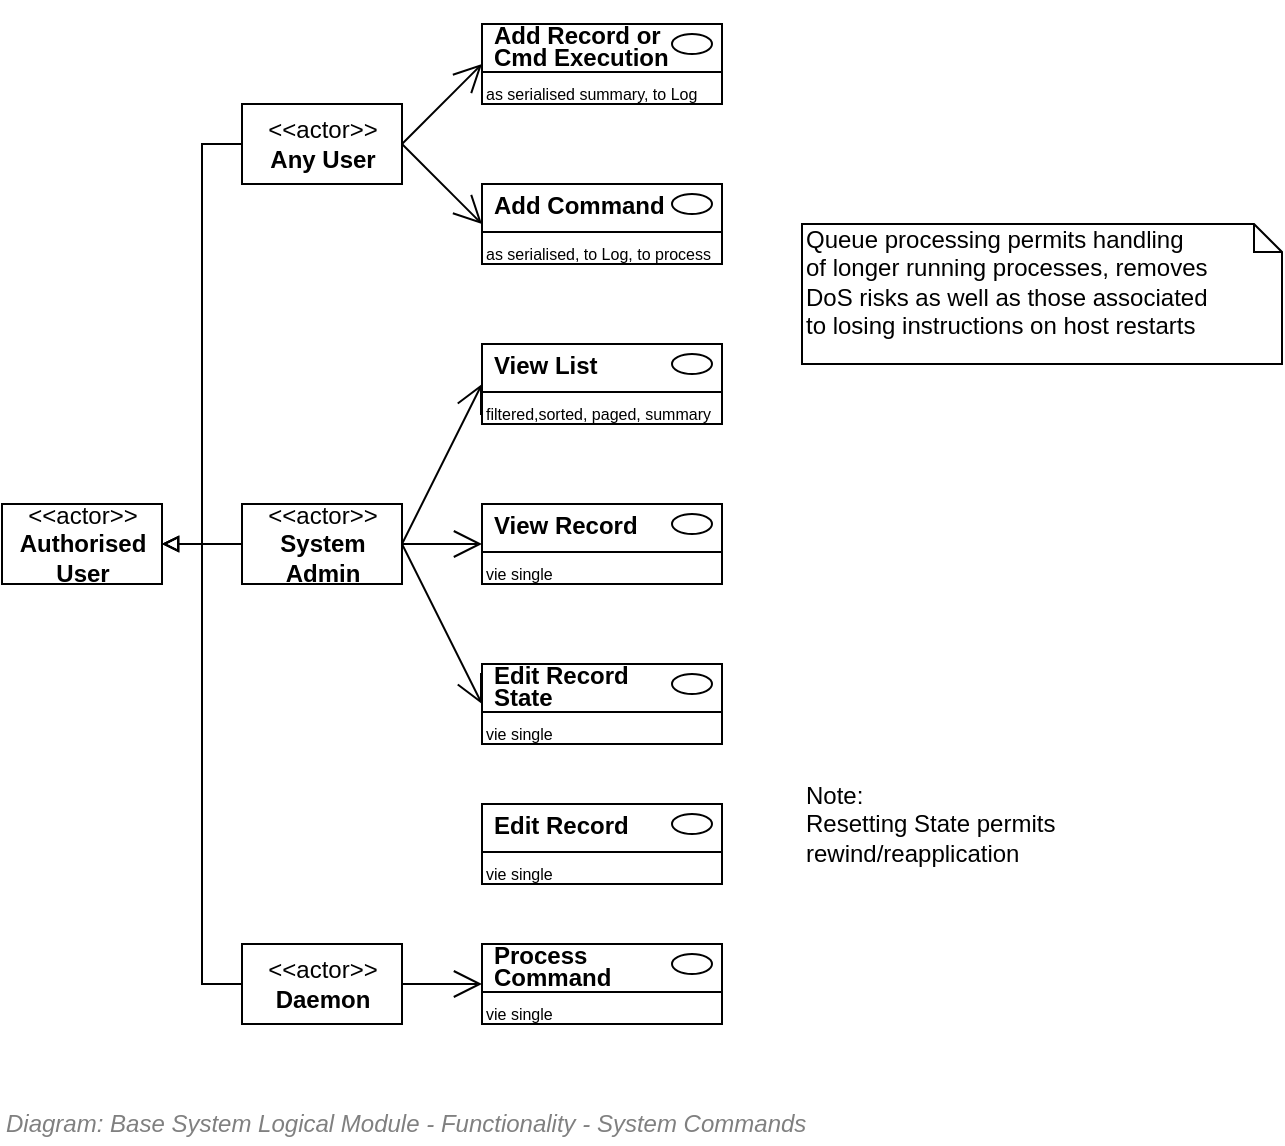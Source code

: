 <mxfile compressed="false" version="20.3.0" type="device">
  <diagram name="Functionality/System Logical Module/Commands" id="F5kAjeW99w77yjmkxbTQ">
    <mxGraphModel dx="1117" dy="784" grid="1" gridSize="10" guides="1" tooltips="1" connect="1" arrows="1" fold="1" page="1" pageScale="1" pageWidth="827" pageHeight="1169" math="0" shadow="0">
      <root>
        <mxCell id="CgTp9Q54tOmcQMTsVTTI-0" />
        <mxCell id="CgTp9Q54tOmcQMTsVTTI-20" value="Diagram/Use Cases" parent="CgTp9Q54tOmcQMTsVTTI-0" />
        <mxCell id="CgTp9Q54tOmcQMTsVTTI-8" value="" style="endArrow=open;endFill=1;endSize=12;html=1;strokeColor=#000000;fontSize=12;entryX=0;entryY=1;entryDx=0;entryDy=0;exitX=1;exitY=0.5;exitDx=0;exitDy=0;" parent="CgTp9Q54tOmcQMTsVTTI-20" target="8gAnOhmTv9sWYlT0AGfK-11" edge="1" source="8gAnOhmTv9sWYlT0AGfK-2">
          <mxGeometry width="160" relative="1" as="geometry">
            <mxPoint x="160" y="500" as="sourcePoint" />
            <mxPoint x="250" y="510" as="targetPoint" />
          </mxGeometry>
        </mxCell>
        <mxCell id="8gAnOhmTv9sWYlT0AGfK-0" value="Queue processing permits handling&lt;br&gt;of longer running processes, removes&lt;br&gt;DoS risks as well as those associated&lt;br&gt;to losing instructions on host restarts" style="shape=note;whiteSpace=wrap;html=1;size=14;verticalAlign=top;align=left;spacingTop=-6;strokeWidth=1;fillColor=none;fontSize=12;" vertex="1" parent="CgTp9Q54tOmcQMTsVTTI-20">
          <mxGeometry x="520" y="300" width="240" height="70" as="geometry" />
        </mxCell>
        <mxCell id="8gAnOhmTv9sWYlT0AGfK-1" style="edgeStyle=orthogonalEdgeStyle;rounded=0;orthogonalLoop=1;jettySize=auto;html=1;endArrow=block;endFill=0;entryX=1;entryY=0.5;entryDx=0;entryDy=0;" edge="1" parent="CgTp9Q54tOmcQMTsVTTI-20" source="8gAnOhmTv9sWYlT0AGfK-2" target="8gAnOhmTv9sWYlT0AGfK-3">
          <mxGeometry relative="1" as="geometry">
            <Array as="points">
              <mxPoint x="220" y="260" />
              <mxPoint x="220" y="460" />
            </Array>
          </mxGeometry>
        </mxCell>
        <mxCell id="8gAnOhmTv9sWYlT0AGfK-2" value="&amp;lt;&amp;lt;actor&amp;gt;&amp;gt;&lt;br&gt;&lt;b&gt;Any User&lt;br&gt;&lt;/b&gt;" style="text;html=1;align=center;verticalAlign=middle;dashed=0;fillColor=#ffffff;strokeColor=#000000;" vertex="1" parent="CgTp9Q54tOmcQMTsVTTI-20">
          <mxGeometry x="240" y="240" width="80" height="40" as="geometry" />
        </mxCell>
        <mxCell id="8gAnOhmTv9sWYlT0AGfK-3" value="&amp;lt;&amp;lt;actor&amp;gt;&amp;gt;&lt;br&gt;&lt;b&gt;Authorised&lt;br&gt;User&lt;br&gt;&lt;/b&gt;" style="text;html=1;align=center;verticalAlign=middle;dashed=0;fillColor=#ffffff;strokeColor=#000000;" vertex="1" parent="CgTp9Q54tOmcQMTsVTTI-20">
          <mxGeometry x="120" y="440" width="80" height="40" as="geometry" />
        </mxCell>
        <mxCell id="8gAnOhmTv9sWYlT0AGfK-5" value="" style="fontStyle=1;align=left;verticalAlign=top;childLayout=stackLayout;horizontal=1;horizontalStack=0;resizeParent=1;resizeParentMax=0;resizeLast=0;marginBottom=0;" vertex="1" parent="CgTp9Q54tOmcQMTsVTTI-20">
          <mxGeometry x="360" y="200" width="120" height="40" as="geometry" />
        </mxCell>
        <mxCell id="8gAnOhmTv9sWYlT0AGfK-6" value="&lt;p style=&quot;line-height: 0.9;&quot;&gt;Add Record or&amp;nbsp;&lt;br&gt;Cmd Execution&lt;/p&gt;" style="html=1;align=left;spacingLeft=4;verticalAlign=middle;strokeColor=none;fillColor=none;fontStyle=1;spacingTop=2;" vertex="1" parent="8gAnOhmTv9sWYlT0AGfK-5">
          <mxGeometry width="120" height="20" as="geometry" />
        </mxCell>
        <mxCell id="8gAnOhmTv9sWYlT0AGfK-7" value="" style="shape=ellipse;" vertex="1" parent="8gAnOhmTv9sWYlT0AGfK-6">
          <mxGeometry x="1" width="20" height="10" relative="1" as="geometry">
            <mxPoint x="-25" y="5" as="offset" />
          </mxGeometry>
        </mxCell>
        <mxCell id="8gAnOhmTv9sWYlT0AGfK-8" value="" style="line;strokeWidth=1;fillColor=none;align=left;verticalAlign=middle;spacingTop=-1;spacingLeft=3;spacingRight=3;rotatable=0;labelPosition=right;points=[];portConstraint=eastwest;" vertex="1" parent="8gAnOhmTv9sWYlT0AGfK-5">
          <mxGeometry y="20" width="120" height="8" as="geometry" />
        </mxCell>
        <mxCell id="8gAnOhmTv9sWYlT0AGfK-9" value="as serialised summary, to Log" style="html=1;align=left;spacingLeft=4;verticalAlign=top;strokeColor=none;fillColor=none;fontSize=8;spacing=-2;" vertex="1" parent="8gAnOhmTv9sWYlT0AGfK-5">
          <mxGeometry y="28" width="120" height="12" as="geometry" />
        </mxCell>
        <mxCell id="8gAnOhmTv9sWYlT0AGfK-10" value="" style="fontStyle=1;align=left;verticalAlign=top;childLayout=stackLayout;horizontal=1;horizontalStack=0;resizeParent=1;resizeParentMax=0;resizeLast=0;marginBottom=0;" vertex="1" parent="CgTp9Q54tOmcQMTsVTTI-20">
          <mxGeometry x="360" y="280" width="120" height="40" as="geometry" />
        </mxCell>
        <mxCell id="8gAnOhmTv9sWYlT0AGfK-11" value="&lt;p style=&quot;line-height: 0.9;&quot;&gt;Add Command&lt;/p&gt;" style="html=1;align=left;spacingLeft=4;verticalAlign=middle;strokeColor=none;fillColor=none;fontStyle=1;spacingTop=2;" vertex="1" parent="8gAnOhmTv9sWYlT0AGfK-10">
          <mxGeometry width="120" height="20" as="geometry" />
        </mxCell>
        <mxCell id="8gAnOhmTv9sWYlT0AGfK-12" value="" style="shape=ellipse;" vertex="1" parent="8gAnOhmTv9sWYlT0AGfK-11">
          <mxGeometry x="1" width="20" height="10" relative="1" as="geometry">
            <mxPoint x="-25" y="5" as="offset" />
          </mxGeometry>
        </mxCell>
        <mxCell id="8gAnOhmTv9sWYlT0AGfK-13" value="" style="line;strokeWidth=1;fillColor=none;align=left;verticalAlign=middle;spacingTop=-1;spacingLeft=3;spacingRight=3;rotatable=0;labelPosition=right;points=[];portConstraint=eastwest;" vertex="1" parent="8gAnOhmTv9sWYlT0AGfK-10">
          <mxGeometry y="20" width="120" height="8" as="geometry" />
        </mxCell>
        <mxCell id="8gAnOhmTv9sWYlT0AGfK-14" value="as serialised, to Log, to process" style="html=1;align=left;spacingLeft=4;verticalAlign=top;strokeColor=none;fillColor=none;fontSize=8;spacing=-2;" vertex="1" parent="8gAnOhmTv9sWYlT0AGfK-10">
          <mxGeometry y="28" width="120" height="12" as="geometry" />
        </mxCell>
        <mxCell id="8gAnOhmTv9sWYlT0AGfK-15" value="" style="fontStyle=1;align=left;verticalAlign=top;childLayout=stackLayout;horizontal=1;horizontalStack=0;resizeParent=1;resizeParentMax=0;resizeLast=0;marginBottom=0;" vertex="1" parent="CgTp9Q54tOmcQMTsVTTI-20">
          <mxGeometry x="360" y="360" width="120" height="40" as="geometry" />
        </mxCell>
        <mxCell id="8gAnOhmTv9sWYlT0AGfK-16" value="&lt;p style=&quot;line-height: 0.9;&quot;&gt;View List&lt;/p&gt;" style="html=1;align=left;spacingLeft=4;verticalAlign=middle;strokeColor=none;fillColor=none;fontStyle=1;spacingTop=2;" vertex="1" parent="8gAnOhmTv9sWYlT0AGfK-15">
          <mxGeometry width="120" height="20" as="geometry" />
        </mxCell>
        <mxCell id="8gAnOhmTv9sWYlT0AGfK-17" value="" style="shape=ellipse;" vertex="1" parent="8gAnOhmTv9sWYlT0AGfK-16">
          <mxGeometry x="1" width="20" height="10" relative="1" as="geometry">
            <mxPoint x="-25" y="5" as="offset" />
          </mxGeometry>
        </mxCell>
        <mxCell id="8gAnOhmTv9sWYlT0AGfK-18" value="" style="line;strokeWidth=1;fillColor=none;align=left;verticalAlign=middle;spacingTop=-1;spacingLeft=3;spacingRight=3;rotatable=0;labelPosition=right;points=[];portConstraint=eastwest;" vertex="1" parent="8gAnOhmTv9sWYlT0AGfK-15">
          <mxGeometry y="20" width="120" height="8" as="geometry" />
        </mxCell>
        <mxCell id="8gAnOhmTv9sWYlT0AGfK-19" value="filtered,sorted, paged, summary" style="html=1;align=left;spacingLeft=4;verticalAlign=top;strokeColor=none;fillColor=none;fontSize=8;spacing=-2;" vertex="1" parent="8gAnOhmTv9sWYlT0AGfK-15">
          <mxGeometry y="28" width="120" height="12" as="geometry" />
        </mxCell>
        <mxCell id="8gAnOhmTv9sWYlT0AGfK-20" value="" style="fontStyle=1;align=left;verticalAlign=top;childLayout=stackLayout;horizontal=1;horizontalStack=0;resizeParent=1;resizeParentMax=0;resizeLast=0;marginBottom=0;" vertex="1" parent="CgTp9Q54tOmcQMTsVTTI-20">
          <mxGeometry x="360" y="440" width="120" height="40" as="geometry" />
        </mxCell>
        <mxCell id="8gAnOhmTv9sWYlT0AGfK-21" value="&lt;p style=&quot;line-height: 0.9;&quot;&gt;View Record&lt;/p&gt;" style="html=1;align=left;spacingLeft=4;verticalAlign=middle;strokeColor=none;fillColor=none;fontStyle=1;spacingTop=2;" vertex="1" parent="8gAnOhmTv9sWYlT0AGfK-20">
          <mxGeometry width="120" height="20" as="geometry" />
        </mxCell>
        <mxCell id="8gAnOhmTv9sWYlT0AGfK-22" value="" style="shape=ellipse;" vertex="1" parent="8gAnOhmTv9sWYlT0AGfK-21">
          <mxGeometry x="1" width="20" height="10" relative="1" as="geometry">
            <mxPoint x="-25" y="5" as="offset" />
          </mxGeometry>
        </mxCell>
        <mxCell id="8gAnOhmTv9sWYlT0AGfK-23" value="" style="line;strokeWidth=1;fillColor=none;align=left;verticalAlign=middle;spacingTop=-1;spacingLeft=3;spacingRight=3;rotatable=0;labelPosition=right;points=[];portConstraint=eastwest;" vertex="1" parent="8gAnOhmTv9sWYlT0AGfK-20">
          <mxGeometry y="20" width="120" height="8" as="geometry" />
        </mxCell>
        <mxCell id="8gAnOhmTv9sWYlT0AGfK-24" value="vie single" style="html=1;align=left;spacingLeft=4;verticalAlign=top;strokeColor=none;fillColor=none;fontSize=8;spacing=-2;" vertex="1" parent="8gAnOhmTv9sWYlT0AGfK-20">
          <mxGeometry y="28" width="120" height="12" as="geometry" />
        </mxCell>
        <mxCell id="8gAnOhmTv9sWYlT0AGfK-25" value="" style="fontStyle=1;align=left;verticalAlign=top;childLayout=stackLayout;horizontal=1;horizontalStack=0;resizeParent=1;resizeParentMax=0;resizeLast=0;marginBottom=0;" vertex="1" parent="CgTp9Q54tOmcQMTsVTTI-20">
          <mxGeometry x="360" y="520" width="120" height="40" as="geometry" />
        </mxCell>
        <mxCell id="8gAnOhmTv9sWYlT0AGfK-26" value="&lt;p style=&quot;line-height: 0.9;&quot;&gt;Edit Record &lt;br&gt;State&lt;br&gt;&lt;/p&gt;" style="html=1;align=left;spacingLeft=4;verticalAlign=middle;strokeColor=none;fillColor=none;fontStyle=1;spacingTop=2;" vertex="1" parent="8gAnOhmTv9sWYlT0AGfK-25">
          <mxGeometry width="120" height="20" as="geometry" />
        </mxCell>
        <mxCell id="8gAnOhmTv9sWYlT0AGfK-27" value="" style="shape=ellipse;" vertex="1" parent="8gAnOhmTv9sWYlT0AGfK-26">
          <mxGeometry x="1" width="20" height="10" relative="1" as="geometry">
            <mxPoint x="-25" y="5" as="offset" />
          </mxGeometry>
        </mxCell>
        <mxCell id="8gAnOhmTv9sWYlT0AGfK-28" value="" style="line;strokeWidth=1;fillColor=none;align=left;verticalAlign=middle;spacingTop=-1;spacingLeft=3;spacingRight=3;rotatable=0;labelPosition=right;points=[];portConstraint=eastwest;" vertex="1" parent="8gAnOhmTv9sWYlT0AGfK-25">
          <mxGeometry y="20" width="120" height="8" as="geometry" />
        </mxCell>
        <mxCell id="8gAnOhmTv9sWYlT0AGfK-29" value="vie single" style="html=1;align=left;spacingLeft=4;verticalAlign=top;strokeColor=none;fillColor=none;fontSize=8;spacing=-2;" vertex="1" parent="8gAnOhmTv9sWYlT0AGfK-25">
          <mxGeometry y="28" width="120" height="12" as="geometry" />
        </mxCell>
        <mxCell id="8gAnOhmTv9sWYlT0AGfK-38" style="edgeStyle=orthogonalEdgeStyle;rounded=0;orthogonalLoop=1;jettySize=auto;html=1;entryX=1;entryY=0.5;entryDx=0;entryDy=0;endArrow=block;endFill=0;" edge="1" parent="CgTp9Q54tOmcQMTsVTTI-20" source="8gAnOhmTv9sWYlT0AGfK-31" target="8gAnOhmTv9sWYlT0AGfK-3">
          <mxGeometry relative="1" as="geometry" />
        </mxCell>
        <mxCell id="8gAnOhmTv9sWYlT0AGfK-31" value="&amp;lt;&amp;lt;actor&amp;gt;&amp;gt;&lt;br&gt;&lt;b&gt;System&lt;br&gt;Admin&lt;br&gt;&lt;/b&gt;" style="text;html=1;align=center;verticalAlign=middle;dashed=0;fillColor=#ffffff;strokeColor=#000000;" vertex="1" parent="CgTp9Q54tOmcQMTsVTTI-20">
          <mxGeometry x="240" y="440" width="80" height="40" as="geometry" />
        </mxCell>
        <mxCell id="8gAnOhmTv9sWYlT0AGfK-33" value="" style="endArrow=open;endFill=1;endSize=12;html=1;strokeColor=#000000;fontSize=12;entryX=0;entryY=1;entryDx=0;entryDy=0;exitX=1;exitY=0.5;exitDx=0;exitDy=0;" edge="1" parent="CgTp9Q54tOmcQMTsVTTI-20" source="8gAnOhmTv9sWYlT0AGfK-31" target="8gAnOhmTv9sWYlT0AGfK-16">
          <mxGeometry width="160" relative="1" as="geometry">
            <mxPoint x="330" y="350" as="sourcePoint" />
            <mxPoint x="370.0" y="350" as="targetPoint" />
          </mxGeometry>
        </mxCell>
        <mxCell id="8gAnOhmTv9sWYlT0AGfK-34" value="" style="endArrow=open;endFill=1;endSize=12;html=1;strokeColor=#000000;fontSize=12;entryX=0;entryY=1;entryDx=0;entryDy=0;exitX=1;exitY=0.5;exitDx=0;exitDy=0;" edge="1" parent="CgTp9Q54tOmcQMTsVTTI-20" source="8gAnOhmTv9sWYlT0AGfK-31" target="8gAnOhmTv9sWYlT0AGfK-21">
          <mxGeometry width="160" relative="1" as="geometry">
            <mxPoint x="330" y="390" as="sourcePoint" />
            <mxPoint x="370.0" y="390" as="targetPoint" />
          </mxGeometry>
        </mxCell>
        <mxCell id="8gAnOhmTv9sWYlT0AGfK-35" value="" style="endArrow=open;endFill=1;endSize=12;html=1;strokeColor=#000000;fontSize=12;entryX=0;entryY=1;entryDx=0;entryDy=0;exitX=1;exitY=0.5;exitDx=0;exitDy=0;" edge="1" parent="CgTp9Q54tOmcQMTsVTTI-20" source="8gAnOhmTv9sWYlT0AGfK-2" target="8gAnOhmTv9sWYlT0AGfK-6">
          <mxGeometry width="160" relative="1" as="geometry">
            <mxPoint x="330" y="230" as="sourcePoint" />
            <mxPoint x="370.0" y="310" as="targetPoint" />
          </mxGeometry>
        </mxCell>
        <mxCell id="8gAnOhmTv9sWYlT0AGfK-37" value="" style="endArrow=open;endFill=1;endSize=12;html=1;strokeColor=#000000;fontSize=12;entryX=0;entryY=1;entryDx=0;entryDy=0;exitX=1;exitY=0.5;exitDx=0;exitDy=0;" edge="1" parent="CgTp9Q54tOmcQMTsVTTI-20" source="8gAnOhmTv9sWYlT0AGfK-31" target="8gAnOhmTv9sWYlT0AGfK-26">
          <mxGeometry width="160" relative="1" as="geometry">
            <mxPoint x="320" y="420" as="sourcePoint" />
            <mxPoint x="370.0" y="470" as="targetPoint" />
          </mxGeometry>
        </mxCell>
        <mxCell id="8gAnOhmTv9sWYlT0AGfK-39" value="&amp;lt;&amp;lt;actor&amp;gt;&amp;gt;&lt;br&gt;&lt;b&gt;Daemon&lt;br&gt;&lt;/b&gt;" style="text;html=1;align=center;verticalAlign=middle;dashed=0;fillColor=#ffffff;strokeColor=#000000;" vertex="1" parent="CgTp9Q54tOmcQMTsVTTI-20">
          <mxGeometry x="240" y="660" width="80" height="40" as="geometry" />
        </mxCell>
        <mxCell id="8gAnOhmTv9sWYlT0AGfK-40" value="" style="fontStyle=1;align=left;verticalAlign=top;childLayout=stackLayout;horizontal=1;horizontalStack=0;resizeParent=1;resizeParentMax=0;resizeLast=0;marginBottom=0;" vertex="1" parent="CgTp9Q54tOmcQMTsVTTI-20">
          <mxGeometry x="360" y="660" width="120" height="40" as="geometry" />
        </mxCell>
        <mxCell id="8gAnOhmTv9sWYlT0AGfK-41" value="&lt;p style=&quot;line-height: 0.9;&quot;&gt;Process &lt;br&gt;Command&lt;/p&gt;" style="html=1;align=left;spacingLeft=4;verticalAlign=middle;strokeColor=none;fillColor=none;fontStyle=1;spacingTop=2;" vertex="1" parent="8gAnOhmTv9sWYlT0AGfK-40">
          <mxGeometry width="120" height="20" as="geometry" />
        </mxCell>
        <mxCell id="8gAnOhmTv9sWYlT0AGfK-42" value="" style="shape=ellipse;" vertex="1" parent="8gAnOhmTv9sWYlT0AGfK-41">
          <mxGeometry x="1" width="20" height="10" relative="1" as="geometry">
            <mxPoint x="-25" y="5" as="offset" />
          </mxGeometry>
        </mxCell>
        <mxCell id="8gAnOhmTv9sWYlT0AGfK-43" value="" style="line;strokeWidth=1;fillColor=none;align=left;verticalAlign=middle;spacingTop=-1;spacingLeft=3;spacingRight=3;rotatable=0;labelPosition=right;points=[];portConstraint=eastwest;" vertex="1" parent="8gAnOhmTv9sWYlT0AGfK-40">
          <mxGeometry y="20" width="120" height="8" as="geometry" />
        </mxCell>
        <mxCell id="8gAnOhmTv9sWYlT0AGfK-44" value="vie single" style="html=1;align=left;spacingLeft=4;verticalAlign=top;strokeColor=none;fillColor=none;fontSize=8;spacing=-2;" vertex="1" parent="8gAnOhmTv9sWYlT0AGfK-40">
          <mxGeometry y="28" width="120" height="12" as="geometry" />
        </mxCell>
        <mxCell id="8gAnOhmTv9sWYlT0AGfK-45" value="" style="endArrow=open;endFill=1;endSize=12;html=1;strokeColor=#000000;fontSize=12;exitX=1;exitY=0.5;exitDx=0;exitDy=0;" edge="1" parent="CgTp9Q54tOmcQMTsVTTI-20" source="8gAnOhmTv9sWYlT0AGfK-39">
          <mxGeometry width="160" relative="1" as="geometry">
            <mxPoint x="330.0" y="550" as="sourcePoint" />
            <mxPoint x="360" y="680" as="targetPoint" />
          </mxGeometry>
        </mxCell>
        <mxCell id="8gAnOhmTv9sWYlT0AGfK-46" style="edgeStyle=orthogonalEdgeStyle;rounded=0;orthogonalLoop=1;jettySize=auto;html=1;entryX=1;entryY=0.5;entryDx=0;entryDy=0;endArrow=block;endFill=0;exitX=0;exitY=0.5;exitDx=0;exitDy=0;" edge="1" parent="CgTp9Q54tOmcQMTsVTTI-20" source="8gAnOhmTv9sWYlT0AGfK-39" target="8gAnOhmTv9sWYlT0AGfK-3">
          <mxGeometry relative="1" as="geometry">
            <mxPoint x="250.0" y="470" as="sourcePoint" />
            <mxPoint x="210" y="290" as="targetPoint" />
          </mxGeometry>
        </mxCell>
        <mxCell id="8gAnOhmTv9sWYlT0AGfK-47" value="" style="fontStyle=1;align=left;verticalAlign=top;childLayout=stackLayout;horizontal=1;horizontalStack=0;resizeParent=1;resizeParentMax=0;resizeLast=0;marginBottom=0;" vertex="1" parent="CgTp9Q54tOmcQMTsVTTI-20">
          <mxGeometry x="360" y="590" width="120" height="40" as="geometry" />
        </mxCell>
        <mxCell id="8gAnOhmTv9sWYlT0AGfK-48" value="&lt;p style=&quot;line-height: 0.9;&quot;&gt;Edit Record&lt;/p&gt;" style="html=1;align=left;spacingLeft=4;verticalAlign=middle;strokeColor=none;fillColor=none;fontStyle=1;spacingTop=2;" vertex="1" parent="8gAnOhmTv9sWYlT0AGfK-47">
          <mxGeometry width="120" height="20" as="geometry" />
        </mxCell>
        <mxCell id="8gAnOhmTv9sWYlT0AGfK-49" value="" style="shape=ellipse;" vertex="1" parent="8gAnOhmTv9sWYlT0AGfK-48">
          <mxGeometry x="1" width="20" height="10" relative="1" as="geometry">
            <mxPoint x="-25" y="5" as="offset" />
          </mxGeometry>
        </mxCell>
        <mxCell id="8gAnOhmTv9sWYlT0AGfK-50" value="" style="line;strokeWidth=1;fillColor=none;align=left;verticalAlign=middle;spacingTop=-1;spacingLeft=3;spacingRight=3;rotatable=0;labelPosition=right;points=[];portConstraint=eastwest;" vertex="1" parent="8gAnOhmTv9sWYlT0AGfK-47">
          <mxGeometry y="20" width="120" height="8" as="geometry" />
        </mxCell>
        <mxCell id="8gAnOhmTv9sWYlT0AGfK-51" value="vie single" style="html=1;align=left;spacingLeft=4;verticalAlign=top;strokeColor=none;fillColor=none;fontSize=8;spacing=-2;" vertex="1" parent="8gAnOhmTv9sWYlT0AGfK-47">
          <mxGeometry y="28" width="120" height="12" as="geometry" />
        </mxCell>
        <mxCell id="8gAnOhmTv9sWYlT0AGfK-52" value="Note:&lt;br&gt;Resetting State permits rewind/reapplication" style="text;html=1;strokeColor=none;fillColor=none;align=left;verticalAlign=middle;whiteSpace=wrap;rounded=0;" vertex="1" parent="CgTp9Q54tOmcQMTsVTTI-20">
          <mxGeometry x="520" y="580" width="160" height="40" as="geometry" />
        </mxCell>
        <mxCell id="KRe66dV1GdynZRnllPMa-0" value="Title/Diagram" parent="CgTp9Q54tOmcQMTsVTTI-0" />
        <mxCell id="KRe66dV1GdynZRnllPMa-1" value="&lt;font style=&quot;font-size: 12px&quot;&gt;&lt;span&gt;Diagram: Base&amp;nbsp;&lt;/span&gt;System&amp;nbsp;&lt;span&gt;Logical Module -&amp;nbsp;&lt;/span&gt;&lt;span&gt;Functionality -&amp;nbsp;&lt;/span&gt;System Commands&amp;nbsp;&lt;/font&gt;" style="text;strokeColor=none;fillColor=none;html=1;fontSize=10;fontStyle=2;verticalAlign=middle;align=left;shadow=0;glass=0;comic=0;opacity=30;fontColor=#808080;" parent="KRe66dV1GdynZRnllPMa-0" vertex="1">
          <mxGeometry x="120" y="740" width="520" height="20" as="geometry" />
        </mxCell>
        <mxCell id="CgTp9Q54tOmcQMTsVTTI-1" value="About" parent="CgTp9Q54tOmcQMTsVTTI-0" />
        <UserObject label="" tooltip="ABOUT&#xa;&#xa;In systems that manipulate Agreements (whether that be Contract statements, asset or currency transactions, etc.) the operations must be handled via an Operation Track. &#xa;This is non-negotiable, as there is a large probability that at some point an error in logic will be introduced with a new feature, discovered later, and operations have be rewound to be replayed -- this time with the correct maths. Not planning to have this functionality is reputationally damaging -- sometimes leading to organisation failure (nobody likes receiving less money than they feel entitled to). &#xa;" id="ZYVRzOADkmFpmeFIsZps-0">
          <mxCell style="shape=image;html=1;verticalAlign=top;verticalLabelPosition=bottom;labelBackgroundColor=#ffffff;imageAspect=0;aspect=fixed;image=https://cdn1.iconfinder.com/data/icons/hawcons/32/699014-icon-28-information-128.png;shadow=0;dashed=0;fontFamily=Helvetica;fontSize=12;fontColor=#000000;align=center;strokeColor=#000000;fillColor=#505050;dashPattern=1 1;" parent="CgTp9Q54tOmcQMTsVTTI-1" vertex="1">
            <mxGeometry x="660" y="740" width="20" height="20" as="geometry" />
          </mxCell>
        </UserObject>
      </root>
    </mxGraphModel>
  </diagram>
</mxfile>
